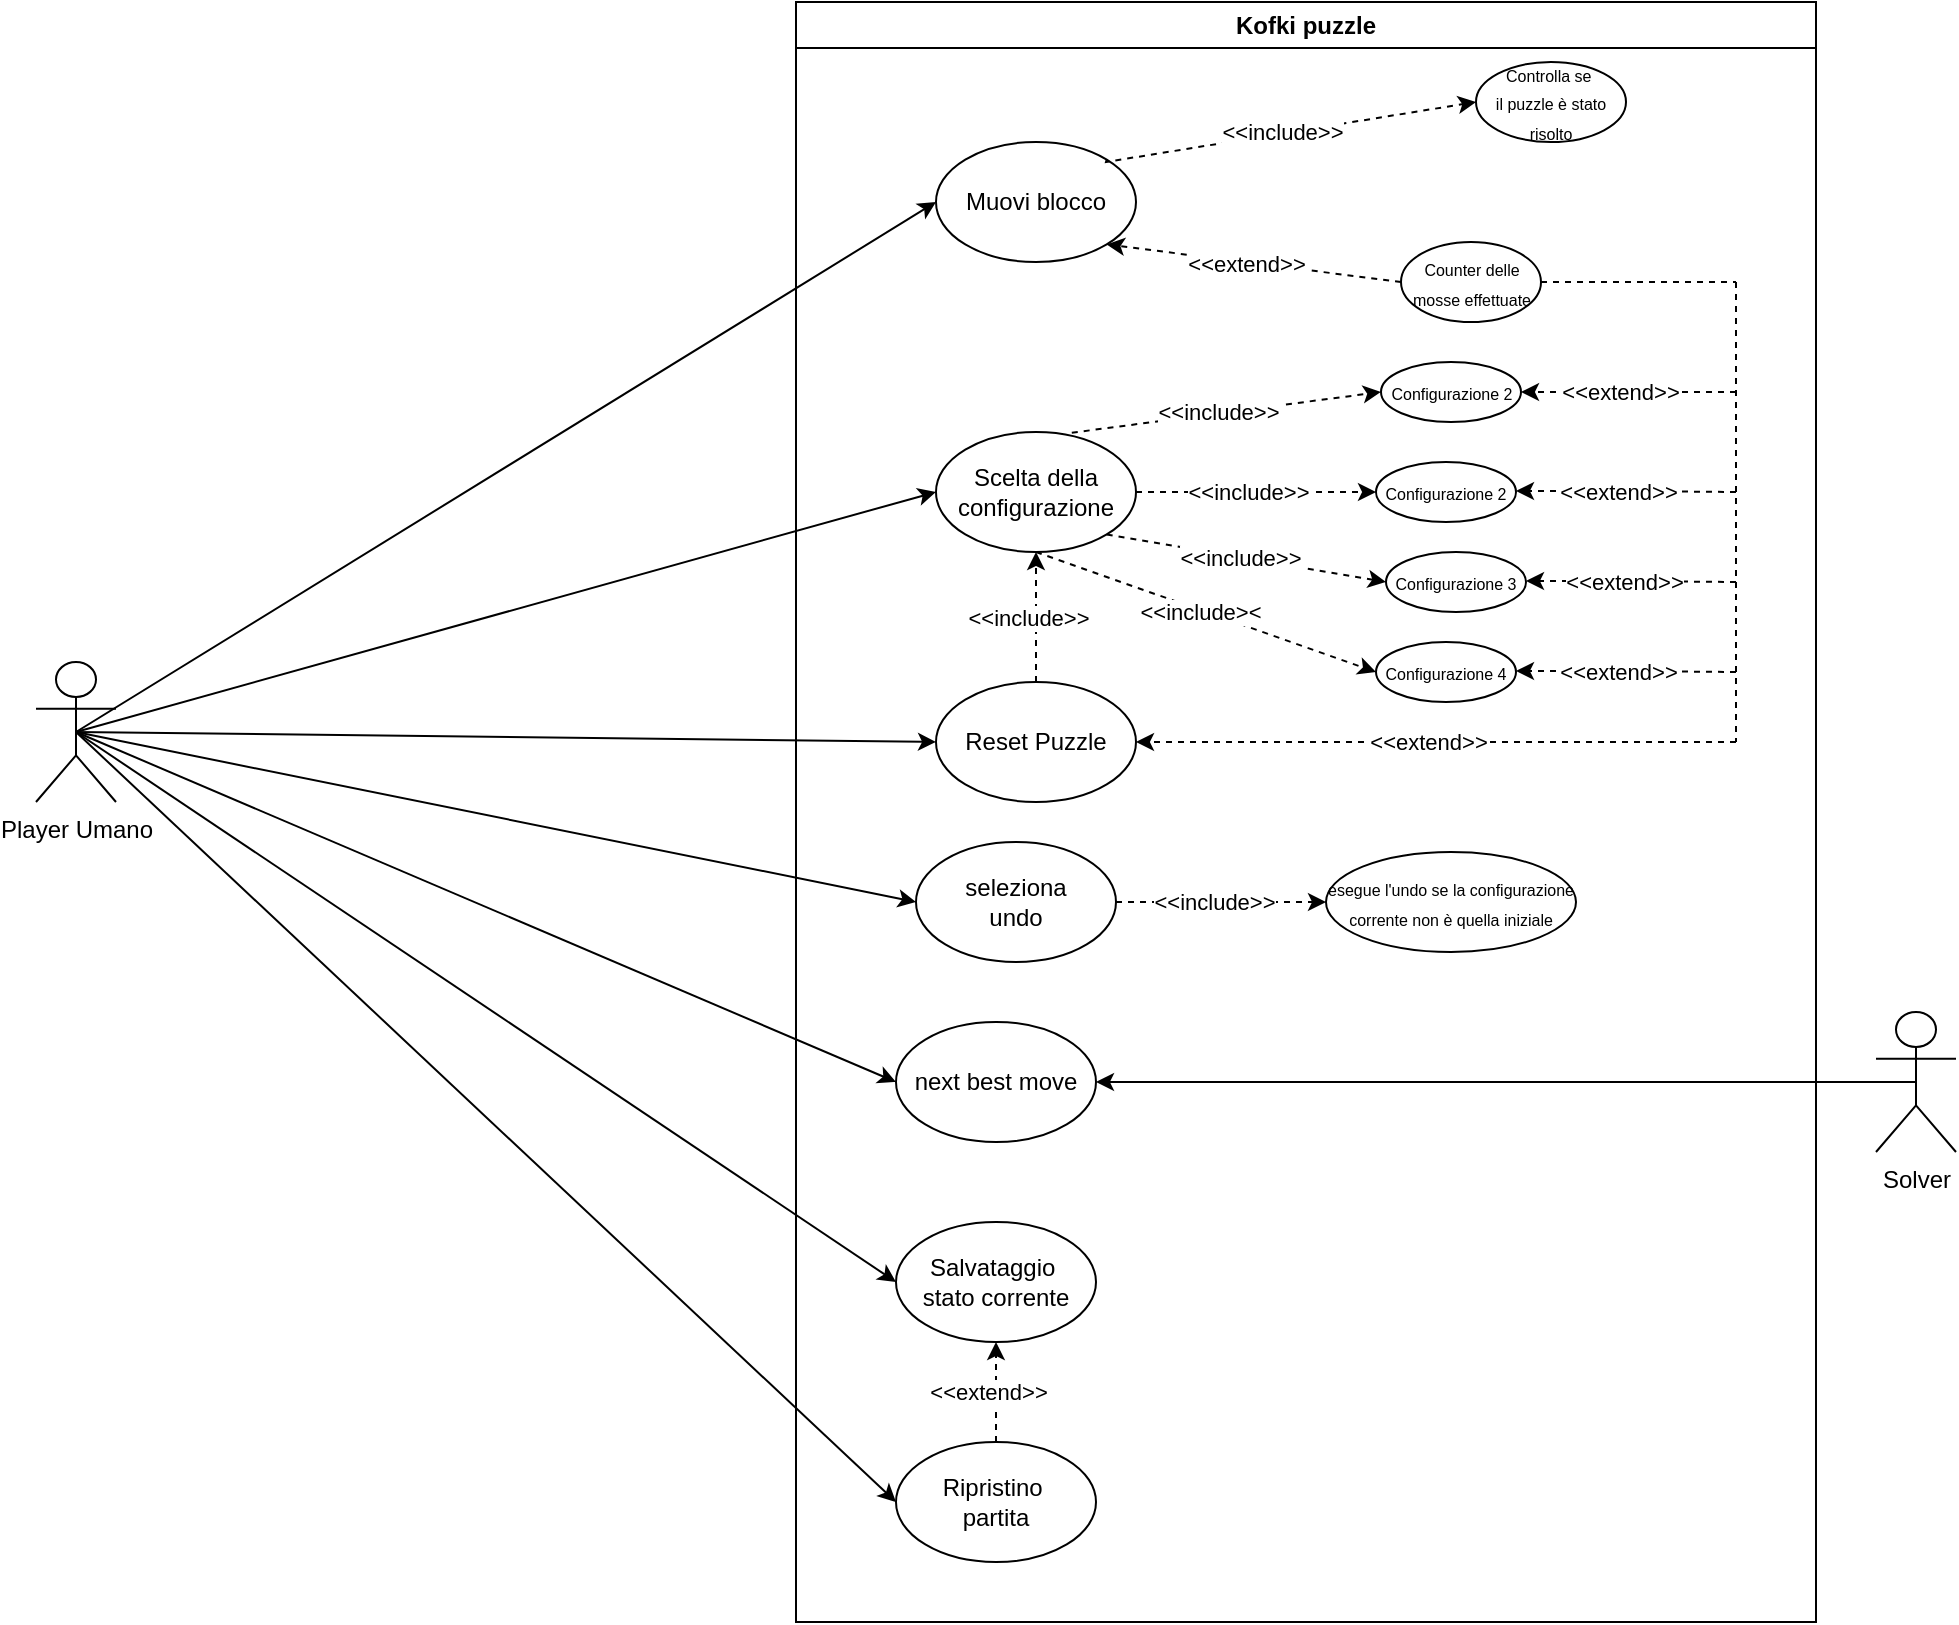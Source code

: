 <mxfile version="21.2.8" type="device">
  <diagram name="Pagina-1" id="Scjumd3dZOQ4JOF9ne2u">
    <mxGraphModel dx="1907" dy="645" grid="1" gridSize="10" guides="1" tooltips="1" connect="1" arrows="1" fold="1" page="1" pageScale="1" pageWidth="827" pageHeight="1169" math="0" shadow="0">
      <root>
        <mxCell id="0" />
        <mxCell id="1" parent="0" />
        <mxCell id="e1M8q4kJ9CUMeK8gT5RL-1" value="Player Umano" style="shape=umlActor;verticalLabelPosition=bottom;verticalAlign=top;html=1;outlineConnect=0;" parent="1" vertex="1">
          <mxGeometry x="-180" y="370" width="40" height="70" as="geometry" />
        </mxCell>
        <mxCell id="e1M8q4kJ9CUMeK8gT5RL-3" value="" style="endArrow=classic;html=1;rounded=0;entryX=0;entryY=0.5;entryDx=0;entryDy=0;exitX=0.5;exitY=0.5;exitDx=0;exitDy=0;exitPerimeter=0;" parent="1" source="e1M8q4kJ9CUMeK8gT5RL-1" target="e1M8q4kJ9CUMeK8gT5RL-2" edge="1">
          <mxGeometry width="50" height="50" relative="1" as="geometry">
            <mxPoint x="200" y="330" as="sourcePoint" />
            <mxPoint x="250" y="280" as="targetPoint" />
          </mxGeometry>
        </mxCell>
        <mxCell id="e1M8q4kJ9CUMeK8gT5RL-9" value="" style="endArrow=classic;html=1;rounded=0;exitX=0.5;exitY=0.5;exitDx=0;exitDy=0;exitPerimeter=0;entryX=0;entryY=0.5;entryDx=0;entryDy=0;" parent="1" source="e1M8q4kJ9CUMeK8gT5RL-1" target="e1M8q4kJ9CUMeK8gT5RL-6" edge="1">
          <mxGeometry width="50" height="50" relative="1" as="geometry">
            <mxPoint x="200" y="370" as="sourcePoint" />
            <mxPoint x="250" y="320" as="targetPoint" />
          </mxGeometry>
        </mxCell>
        <mxCell id="e1M8q4kJ9CUMeK8gT5RL-12" value="" style="endArrow=classic;html=1;rounded=0;entryX=0;entryY=0.5;entryDx=0;entryDy=0;exitX=0.5;exitY=0.5;exitDx=0;exitDy=0;exitPerimeter=0;" parent="1" source="e1M8q4kJ9CUMeK8gT5RL-1" target="e1M8q4kJ9CUMeK8gT5RL-8" edge="1">
          <mxGeometry width="50" height="50" relative="1" as="geometry">
            <mxPoint x="210" y="410" as="sourcePoint" />
            <mxPoint x="260" y="360" as="targetPoint" />
          </mxGeometry>
        </mxCell>
        <mxCell id="OpaMSWrg28x8z6pqYQvT-24" value="Kofki puzzle" style="swimlane;whiteSpace=wrap;html=1;" parent="1" vertex="1">
          <mxGeometry x="200" y="40" width="510" height="810" as="geometry" />
        </mxCell>
        <mxCell id="OpaMSWrg28x8z6pqYQvT-19" value="&lt;span style=&quot;font-size: 8px;&quot;&gt;Controlla se&amp;nbsp;&lt;br&gt;il puzzle è stato risolto&lt;br&gt;&lt;/span&gt;" style="ellipse;whiteSpace=wrap;html=1;" parent="OpaMSWrg28x8z6pqYQvT-24" vertex="1">
          <mxGeometry x="340" y="30" width="75" height="40" as="geometry" />
        </mxCell>
        <mxCell id="OpaMSWrg28x8z6pqYQvT-16" value="&lt;span style=&quot;font-size: 8px;&quot;&gt;Counter delle mosse effettuate&lt;br&gt;&lt;/span&gt;" style="ellipse;whiteSpace=wrap;html=1;" parent="OpaMSWrg28x8z6pqYQvT-24" vertex="1">
          <mxGeometry x="302.5" y="120" width="70" height="40" as="geometry" />
        </mxCell>
        <mxCell id="OpaMSWrg28x8z6pqYQvT-25" value="Salvataggio&amp;nbsp;&lt;br&gt;stato corrente" style="ellipse;whiteSpace=wrap;html=1;" parent="OpaMSWrg28x8z6pqYQvT-24" vertex="1">
          <mxGeometry x="50" y="610" width="100" height="60" as="geometry" />
        </mxCell>
        <mxCell id="OpaMSWrg28x8z6pqYQvT-27" value="Ripristino&amp;nbsp;&lt;br&gt;partita" style="ellipse;whiteSpace=wrap;html=1;" parent="OpaMSWrg28x8z6pqYQvT-24" vertex="1">
          <mxGeometry x="50" y="720" width="100" height="60" as="geometry" />
        </mxCell>
        <mxCell id="OpaMSWrg28x8z6pqYQvT-4" value="&lt;font style=&quot;font-size: 8px;&quot;&gt;Configurazione 2&lt;/font&gt;" style="ellipse;whiteSpace=wrap;html=1;" parent="OpaMSWrg28x8z6pqYQvT-24" vertex="1">
          <mxGeometry x="290" y="230" width="70" height="30" as="geometry" />
        </mxCell>
        <mxCell id="OpaMSWrg28x8z6pqYQvT-11" value="&lt;font style=&quot;font-size: 8px;&quot;&gt;Configurazione 2&lt;/font&gt;" style="ellipse;whiteSpace=wrap;html=1;" parent="OpaMSWrg28x8z6pqYQvT-24" vertex="1">
          <mxGeometry x="292.5" y="180" width="70" height="30" as="geometry" />
        </mxCell>
        <mxCell id="OpaMSWrg28x8z6pqYQvT-12" value="&lt;font style=&quot;font-size: 8px;&quot;&gt;Configurazione 3&lt;/font&gt;" style="ellipse;whiteSpace=wrap;html=1;" parent="OpaMSWrg28x8z6pqYQvT-24" vertex="1">
          <mxGeometry x="295" y="275" width="70" height="30" as="geometry" />
        </mxCell>
        <mxCell id="OpaMSWrg28x8z6pqYQvT-13" value="&lt;font style=&quot;font-size: 8px;&quot;&gt;Configurazione 4&lt;/font&gt;" style="ellipse;whiteSpace=wrap;html=1;" parent="OpaMSWrg28x8z6pqYQvT-24" vertex="1">
          <mxGeometry x="290" y="320" width="70" height="30" as="geometry" />
        </mxCell>
        <mxCell id="e1M8q4kJ9CUMeK8gT5RL-6" value="Reset Puzzle" style="ellipse;whiteSpace=wrap;html=1;" parent="OpaMSWrg28x8z6pqYQvT-24" vertex="1">
          <mxGeometry x="70" y="340" width="100" height="60" as="geometry" />
        </mxCell>
        <mxCell id="e1M8q4kJ9CUMeK8gT5RL-2" value="Scelta della configurazione" style="ellipse;whiteSpace=wrap;html=1;" parent="OpaMSWrg28x8z6pqYQvT-24" vertex="1">
          <mxGeometry x="70" y="215" width="100" height="60" as="geometry" />
        </mxCell>
        <mxCell id="OpaMSWrg28x8z6pqYQvT-8" value="" style="endArrow=classic;html=1;rounded=0;exitX=1;exitY=1;exitDx=0;exitDy=0;dashed=1;entryX=0;entryY=0.5;entryDx=0;entryDy=0;" parent="OpaMSWrg28x8z6pqYQvT-24" source="e1M8q4kJ9CUMeK8gT5RL-2" target="OpaMSWrg28x8z6pqYQvT-12" edge="1">
          <mxGeometry relative="1" as="geometry">
            <mxPoint x="155" y="159" as="sourcePoint" />
            <mxPoint x="210.0" y="160.0" as="targetPoint" />
          </mxGeometry>
        </mxCell>
        <mxCell id="OpaMSWrg28x8z6pqYQvT-9" value="&amp;lt;&amp;lt;include&amp;gt;&amp;gt;" style="edgeLabel;resizable=0;html=1;align=center;verticalAlign=middle;" parent="OpaMSWrg28x8z6pqYQvT-8" connectable="0" vertex="1">
          <mxGeometry relative="1" as="geometry">
            <mxPoint x="-4" as="offset" />
          </mxGeometry>
        </mxCell>
        <mxCell id="OpaMSWrg28x8z6pqYQvT-14" value="" style="endArrow=classic;html=1;rounded=0;exitX=0.5;exitY=1;exitDx=0;exitDy=0;dashed=1;entryX=0;entryY=0.5;entryDx=0;entryDy=0;" parent="OpaMSWrg28x8z6pqYQvT-24" source="e1M8q4kJ9CUMeK8gT5RL-2" target="OpaMSWrg28x8z6pqYQvT-13" edge="1">
          <mxGeometry relative="1" as="geometry">
            <mxPoint x="160" y="170" as="sourcePoint" />
            <mxPoint x="220" y="155" as="targetPoint" />
          </mxGeometry>
        </mxCell>
        <mxCell id="OpaMSWrg28x8z6pqYQvT-15" value="&amp;lt;&amp;lt;include&amp;gt;&amp;lt;" style="edgeLabel;resizable=0;html=1;align=center;verticalAlign=middle;" parent="OpaMSWrg28x8z6pqYQvT-14" connectable="0" vertex="1">
          <mxGeometry relative="1" as="geometry">
            <mxPoint x="-3" as="offset" />
          </mxGeometry>
        </mxCell>
        <mxCell id="OpaMSWrg28x8z6pqYQvT-1" value="" style="endArrow=classic;html=1;rounded=0;exitX=0.679;exitY=0.006;exitDx=0;exitDy=0;dashed=1;entryX=0;entryY=0.5;entryDx=0;entryDy=0;exitPerimeter=0;" parent="OpaMSWrg28x8z6pqYQvT-24" source="e1M8q4kJ9CUMeK8gT5RL-2" target="OpaMSWrg28x8z6pqYQvT-11" edge="1">
          <mxGeometry relative="1" as="geometry">
            <mxPoint x="110" y="100" as="sourcePoint" />
            <mxPoint x="210" y="65.0" as="targetPoint" />
          </mxGeometry>
        </mxCell>
        <mxCell id="OpaMSWrg28x8z6pqYQvT-2" value="&amp;lt;&amp;lt;include&amp;gt;&amp;gt;" style="edgeLabel;resizable=0;html=1;align=center;verticalAlign=middle;" parent="OpaMSWrg28x8z6pqYQvT-1" connectable="0" vertex="1">
          <mxGeometry relative="1" as="geometry">
            <mxPoint x="-4" as="offset" />
          </mxGeometry>
        </mxCell>
        <mxCell id="OpaMSWrg28x8z6pqYQvT-5" value="" style="endArrow=classic;html=1;rounded=0;exitX=1;exitY=0.5;exitDx=0;exitDy=0;dashed=1;entryX=0;entryY=0.5;entryDx=0;entryDy=0;" parent="OpaMSWrg28x8z6pqYQvT-24" source="e1M8q4kJ9CUMeK8gT5RL-2" target="OpaMSWrg28x8z6pqYQvT-4" edge="1">
          <mxGeometry relative="1" as="geometry">
            <mxPoint x="145" y="149" as="sourcePoint" />
            <mxPoint x="235" y="84" as="targetPoint" />
          </mxGeometry>
        </mxCell>
        <mxCell id="OpaMSWrg28x8z6pqYQvT-6" value="&amp;lt;&amp;lt;include&amp;gt;&amp;gt;" style="edgeLabel;resizable=0;html=1;align=center;verticalAlign=middle;" parent="OpaMSWrg28x8z6pqYQvT-5" connectable="0" vertex="1">
          <mxGeometry relative="1" as="geometry">
            <mxPoint x="-4" as="offset" />
          </mxGeometry>
        </mxCell>
        <mxCell id="e1M8q4kJ9CUMeK8gT5RL-8" value="Muovi blocco" style="ellipse;whiteSpace=wrap;html=1;" parent="OpaMSWrg28x8z6pqYQvT-24" vertex="1">
          <mxGeometry x="70" y="70" width="100" height="60" as="geometry" />
        </mxCell>
        <mxCell id="OpaMSWrg28x8z6pqYQvT-17" value="" style="endArrow=classic;html=1;rounded=0;exitX=0;exitY=0.5;exitDx=0;exitDy=0;dashed=1;entryX=1;entryY=1;entryDx=0;entryDy=0;" parent="OpaMSWrg28x8z6pqYQvT-24" source="OpaMSWrg28x8z6pqYQvT-16" target="e1M8q4kJ9CUMeK8gT5RL-8" edge="1">
          <mxGeometry relative="1" as="geometry">
            <mxPoint x="303.5" y="30.0" as="sourcePoint" />
            <mxPoint x="190" y="140" as="targetPoint" />
          </mxGeometry>
        </mxCell>
        <mxCell id="OpaMSWrg28x8z6pqYQvT-18" value="&amp;lt;&amp;lt;extend&amp;gt;&amp;gt;" style="edgeLabel;resizable=0;html=1;align=center;verticalAlign=middle;" parent="OpaMSWrg28x8z6pqYQvT-17" connectable="0" vertex="1">
          <mxGeometry relative="1" as="geometry">
            <mxPoint x="-4" as="offset" />
          </mxGeometry>
        </mxCell>
        <mxCell id="OpaMSWrg28x8z6pqYQvT-29" value="seleziona&lt;br&gt;undo" style="ellipse;whiteSpace=wrap;html=1;" parent="OpaMSWrg28x8z6pqYQvT-24" vertex="1">
          <mxGeometry x="60" y="420" width="100" height="60" as="geometry" />
        </mxCell>
        <mxCell id="OpaMSWrg28x8z6pqYQvT-31" value="" style="endArrow=classic;html=1;rounded=0;dashed=1;entryX=0;entryY=0.5;entryDx=0;entryDy=0;exitX=1;exitY=0;exitDx=0;exitDy=0;" parent="OpaMSWrg28x8z6pqYQvT-24" source="e1M8q4kJ9CUMeK8gT5RL-8" target="OpaMSWrg28x8z6pqYQvT-19" edge="1">
          <mxGeometry relative="1" as="geometry">
            <mxPoint x="150" y="90" as="sourcePoint" />
            <mxPoint x="337" y="140" as="targetPoint" />
            <Array as="points">
              <mxPoint x="155" y="80" />
            </Array>
          </mxGeometry>
        </mxCell>
        <mxCell id="OpaMSWrg28x8z6pqYQvT-32" value="&amp;lt;&amp;lt;include&amp;gt;&amp;gt;" style="edgeLabel;resizable=0;html=1;align=center;verticalAlign=middle;" parent="OpaMSWrg28x8z6pqYQvT-31" connectable="0" vertex="1">
          <mxGeometry relative="1" as="geometry">
            <mxPoint x="-4" as="offset" />
          </mxGeometry>
        </mxCell>
        <mxCell id="OpaMSWrg28x8z6pqYQvT-34" value="&lt;span style=&quot;font-size: 8px;&quot;&gt;esegue l&#39;undo se la configurazione corrente non è quella iniziale&lt;br&gt;&lt;/span&gt;" style="ellipse;whiteSpace=wrap;html=1;" parent="OpaMSWrg28x8z6pqYQvT-24" vertex="1">
          <mxGeometry x="265" y="425" width="125" height="50" as="geometry" />
        </mxCell>
        <mxCell id="OpaMSWrg28x8z6pqYQvT-35" value="" style="endArrow=classic;html=1;rounded=0;exitX=1;exitY=0.5;exitDx=0;exitDy=0;dashed=1;entryX=0;entryY=0.5;entryDx=0;entryDy=0;" parent="OpaMSWrg28x8z6pqYQvT-24" source="OpaMSWrg28x8z6pqYQvT-29" target="OpaMSWrg28x8z6pqYQvT-34" edge="1">
          <mxGeometry relative="1" as="geometry">
            <mxPoint x="146" y="450" as="sourcePoint" />
            <mxPoint x="281" y="469" as="targetPoint" />
          </mxGeometry>
        </mxCell>
        <mxCell id="OpaMSWrg28x8z6pqYQvT-36" value="&amp;lt;&amp;lt;include&amp;gt;&amp;gt;" style="edgeLabel;resizable=0;html=1;align=center;verticalAlign=middle;" parent="OpaMSWrg28x8z6pqYQvT-35" connectable="0" vertex="1">
          <mxGeometry relative="1" as="geometry">
            <mxPoint x="-4" as="offset" />
          </mxGeometry>
        </mxCell>
        <mxCell id="OpaMSWrg28x8z6pqYQvT-37" value="" style="endArrow=classic;html=1;rounded=0;exitX=0.5;exitY=0;exitDx=0;exitDy=0;dashed=1;entryX=0.5;entryY=1;entryDx=0;entryDy=0;" parent="OpaMSWrg28x8z6pqYQvT-24" source="OpaMSWrg28x8z6pqYQvT-27" target="OpaMSWrg28x8z6pqYQvT-25" edge="1">
          <mxGeometry relative="1" as="geometry">
            <mxPoint x="280" y="670" as="sourcePoint" />
            <mxPoint x="155" y="699" as="targetPoint" />
          </mxGeometry>
        </mxCell>
        <mxCell id="OpaMSWrg28x8z6pqYQvT-38" value="&amp;lt;&amp;lt;extend&amp;gt;&amp;gt;" style="edgeLabel;resizable=0;html=1;align=center;verticalAlign=middle;" parent="OpaMSWrg28x8z6pqYQvT-37" connectable="0" vertex="1">
          <mxGeometry relative="1" as="geometry">
            <mxPoint x="-4" as="offset" />
          </mxGeometry>
        </mxCell>
        <mxCell id="OpaMSWrg28x8z6pqYQvT-39" value="next best move" style="ellipse;whiteSpace=wrap;html=1;" parent="OpaMSWrg28x8z6pqYQvT-24" vertex="1">
          <mxGeometry x="50" y="510" width="100" height="60" as="geometry" />
        </mxCell>
        <mxCell id="w8guXuDtTPH_Gr53sKlO-5" value="" style="endArrow=none;dashed=1;html=1;rounded=0;" edge="1" parent="OpaMSWrg28x8z6pqYQvT-24">
          <mxGeometry width="50" height="50" relative="1" as="geometry">
            <mxPoint x="470" y="140" as="sourcePoint" />
            <mxPoint x="470" y="370" as="targetPoint" />
          </mxGeometry>
        </mxCell>
        <mxCell id="w8guXuDtTPH_Gr53sKlO-10" value="" style="endArrow=classic;html=1;rounded=0;dashed=1;entryX=1;entryY=0.5;entryDx=0;entryDy=0;" edge="1" parent="OpaMSWrg28x8z6pqYQvT-24" target="OpaMSWrg28x8z6pqYQvT-11">
          <mxGeometry relative="1" as="geometry">
            <mxPoint x="470" y="195" as="sourcePoint" />
            <mxPoint x="165" y="131" as="targetPoint" />
          </mxGeometry>
        </mxCell>
        <mxCell id="w8guXuDtTPH_Gr53sKlO-11" value="&amp;lt;&amp;lt;extend&amp;gt;&amp;gt;" style="edgeLabel;resizable=0;html=1;align=center;verticalAlign=middle;" connectable="0" vertex="1" parent="w8guXuDtTPH_Gr53sKlO-10">
          <mxGeometry relative="1" as="geometry">
            <mxPoint x="-4" as="offset" />
          </mxGeometry>
        </mxCell>
        <mxCell id="w8guXuDtTPH_Gr53sKlO-12" value="" style="endArrow=none;dashed=1;html=1;rounded=0;exitX=1;exitY=0.5;exitDx=0;exitDy=0;" edge="1" parent="OpaMSWrg28x8z6pqYQvT-24" source="OpaMSWrg28x8z6pqYQvT-16">
          <mxGeometry width="50" height="50" relative="1" as="geometry">
            <mxPoint x="400" y="150" as="sourcePoint" />
            <mxPoint x="470" y="140" as="targetPoint" />
          </mxGeometry>
        </mxCell>
        <mxCell id="w8guXuDtTPH_Gr53sKlO-13" value="" style="endArrow=classic;html=1;rounded=0;dashed=1;entryX=1;entryY=0.5;entryDx=0;entryDy=0;" edge="1" parent="OpaMSWrg28x8z6pqYQvT-24">
          <mxGeometry relative="1" as="geometry">
            <mxPoint x="470" y="245" as="sourcePoint" />
            <mxPoint x="360" y="244.5" as="targetPoint" />
            <Array as="points">
              <mxPoint x="407" y="244.5" />
            </Array>
          </mxGeometry>
        </mxCell>
        <mxCell id="w8guXuDtTPH_Gr53sKlO-14" value="&amp;lt;&amp;lt;extend&amp;gt;&amp;gt;" style="edgeLabel;resizable=0;html=1;align=center;verticalAlign=middle;" connectable="0" vertex="1" parent="w8guXuDtTPH_Gr53sKlO-13">
          <mxGeometry relative="1" as="geometry">
            <mxPoint x="-4" as="offset" />
          </mxGeometry>
        </mxCell>
        <mxCell id="w8guXuDtTPH_Gr53sKlO-15" value="" style="endArrow=classic;html=1;rounded=0;dashed=1;entryX=1;entryY=0.5;entryDx=0;entryDy=0;" edge="1" parent="OpaMSWrg28x8z6pqYQvT-24">
          <mxGeometry relative="1" as="geometry">
            <mxPoint x="470" y="290" as="sourcePoint" />
            <mxPoint x="365" y="289.5" as="targetPoint" />
            <Array as="points">
              <mxPoint x="412" y="289.5" />
            </Array>
          </mxGeometry>
        </mxCell>
        <mxCell id="w8guXuDtTPH_Gr53sKlO-16" value="&amp;lt;&amp;lt;extend&amp;gt;&amp;gt;" style="edgeLabel;resizable=0;html=1;align=center;verticalAlign=middle;" connectable="0" vertex="1" parent="w8guXuDtTPH_Gr53sKlO-15">
          <mxGeometry relative="1" as="geometry">
            <mxPoint x="-4" as="offset" />
          </mxGeometry>
        </mxCell>
        <mxCell id="w8guXuDtTPH_Gr53sKlO-17" value="" style="endArrow=classic;html=1;rounded=0;dashed=1;entryX=1;entryY=0.5;entryDx=0;entryDy=0;" edge="1" parent="OpaMSWrg28x8z6pqYQvT-24">
          <mxGeometry relative="1" as="geometry">
            <mxPoint x="470" y="335" as="sourcePoint" />
            <mxPoint x="360" y="334.5" as="targetPoint" />
            <Array as="points">
              <mxPoint x="407" y="334.5" />
            </Array>
          </mxGeometry>
        </mxCell>
        <mxCell id="w8guXuDtTPH_Gr53sKlO-18" value="&amp;lt;&amp;lt;extend&amp;gt;&amp;gt;" style="edgeLabel;resizable=0;html=1;align=center;verticalAlign=middle;" connectable="0" vertex="1" parent="w8guXuDtTPH_Gr53sKlO-17">
          <mxGeometry relative="1" as="geometry">
            <mxPoint x="-4" as="offset" />
          </mxGeometry>
        </mxCell>
        <mxCell id="w8guXuDtTPH_Gr53sKlO-19" value="" style="endArrow=classic;html=1;rounded=0;exitX=0.5;exitY=0;exitDx=0;exitDy=0;dashed=1;entryX=0.5;entryY=1;entryDx=0;entryDy=0;" edge="1" parent="OpaMSWrg28x8z6pqYQvT-24" source="e1M8q4kJ9CUMeK8gT5RL-6" target="e1M8q4kJ9CUMeK8gT5RL-2">
          <mxGeometry relative="1" as="geometry">
            <mxPoint x="110" y="310" as="sourcePoint" />
            <mxPoint x="265" y="290" as="targetPoint" />
          </mxGeometry>
        </mxCell>
        <mxCell id="w8guXuDtTPH_Gr53sKlO-20" value="&amp;lt;&amp;lt;include&amp;gt;&amp;gt;" style="edgeLabel;resizable=0;html=1;align=center;verticalAlign=middle;" connectable="0" vertex="1" parent="w8guXuDtTPH_Gr53sKlO-19">
          <mxGeometry relative="1" as="geometry">
            <mxPoint x="-4" as="offset" />
          </mxGeometry>
        </mxCell>
        <mxCell id="w8guXuDtTPH_Gr53sKlO-21" value="" style="endArrow=classic;html=1;rounded=0;dashed=1;entryX=1;entryY=0.5;entryDx=0;entryDy=0;" edge="1" parent="OpaMSWrg28x8z6pqYQvT-24">
          <mxGeometry relative="1" as="geometry">
            <mxPoint x="470" y="370" as="sourcePoint" />
            <mxPoint x="170" y="370" as="targetPoint" />
            <Array as="points">
              <mxPoint x="217" y="370" />
            </Array>
          </mxGeometry>
        </mxCell>
        <mxCell id="w8guXuDtTPH_Gr53sKlO-22" value="&amp;lt;&amp;lt;extend&amp;gt;&amp;gt;" style="edgeLabel;resizable=0;html=1;align=center;verticalAlign=middle;" connectable="0" vertex="1" parent="w8guXuDtTPH_Gr53sKlO-21">
          <mxGeometry relative="1" as="geometry">
            <mxPoint x="-4" as="offset" />
          </mxGeometry>
        </mxCell>
        <mxCell id="OpaMSWrg28x8z6pqYQvT-26" value="" style="endArrow=classic;html=1;rounded=0;entryX=0;entryY=0.5;entryDx=0;entryDy=0;exitX=0.5;exitY=0.5;exitDx=0;exitDy=0;exitPerimeter=0;" parent="1" source="e1M8q4kJ9CUMeK8gT5RL-1" target="OpaMSWrg28x8z6pqYQvT-25" edge="1">
          <mxGeometry width="50" height="50" relative="1" as="geometry">
            <mxPoint x="160" y="375" as="sourcePoint" />
            <mxPoint x="280" y="420" as="targetPoint" />
          </mxGeometry>
        </mxCell>
        <mxCell id="OpaMSWrg28x8z6pqYQvT-28" value="" style="endArrow=classic;html=1;rounded=0;entryX=0;entryY=0.5;entryDx=0;entryDy=0;exitX=0.5;exitY=0.5;exitDx=0;exitDy=0;exitPerimeter=0;" parent="1" source="e1M8q4kJ9CUMeK8gT5RL-1" target="OpaMSWrg28x8z6pqYQvT-27" edge="1">
          <mxGeometry width="50" height="50" relative="1" as="geometry">
            <mxPoint x="110" y="375" as="sourcePoint" />
            <mxPoint x="280" y="520" as="targetPoint" />
          </mxGeometry>
        </mxCell>
        <mxCell id="OpaMSWrg28x8z6pqYQvT-30" value="" style="endArrow=classic;html=1;rounded=0;entryX=0;entryY=0.5;entryDx=0;entryDy=0;exitX=0.5;exitY=0.5;exitDx=0;exitDy=0;exitPerimeter=0;" parent="1" source="e1M8q4kJ9CUMeK8gT5RL-1" target="OpaMSWrg28x8z6pqYQvT-29" edge="1">
          <mxGeometry width="50" height="50" relative="1" as="geometry">
            <mxPoint x="30" y="360" as="sourcePoint" />
            <mxPoint x="290" y="530" as="targetPoint" />
          </mxGeometry>
        </mxCell>
        <mxCell id="OpaMSWrg28x8z6pqYQvT-41" value="" style="endArrow=classic;html=1;rounded=0;entryX=0;entryY=0.5;entryDx=0;entryDy=0;exitX=0.5;exitY=0.5;exitDx=0;exitDy=0;exitPerimeter=0;" parent="1" source="e1M8q4kJ9CUMeK8gT5RL-1" target="OpaMSWrg28x8z6pqYQvT-39" edge="1">
          <mxGeometry width="50" height="50" relative="1" as="geometry">
            <mxPoint x="-60" y="375" as="sourcePoint" />
            <mxPoint x="260" y="600" as="targetPoint" />
          </mxGeometry>
        </mxCell>
        <mxCell id="OpaMSWrg28x8z6pqYQvT-43" value="Solver" style="shape=umlActor;verticalLabelPosition=bottom;verticalAlign=top;html=1;outlineConnect=0;" parent="1" vertex="1">
          <mxGeometry x="740" y="545" width="40" height="70" as="geometry" />
        </mxCell>
        <mxCell id="OpaMSWrg28x8z6pqYQvT-44" value="" style="endArrow=classic;html=1;rounded=0;entryX=1;entryY=0.5;entryDx=0;entryDy=0;exitX=0.5;exitY=0.5;exitDx=0;exitDy=0;exitPerimeter=0;" parent="1" source="OpaMSWrg28x8z6pqYQvT-43" target="OpaMSWrg28x8z6pqYQvT-39" edge="1">
          <mxGeometry width="50" height="50" relative="1" as="geometry">
            <mxPoint x="770" y="495" as="sourcePoint" />
            <mxPoint x="744" y="520" as="targetPoint" />
          </mxGeometry>
        </mxCell>
      </root>
    </mxGraphModel>
  </diagram>
</mxfile>
